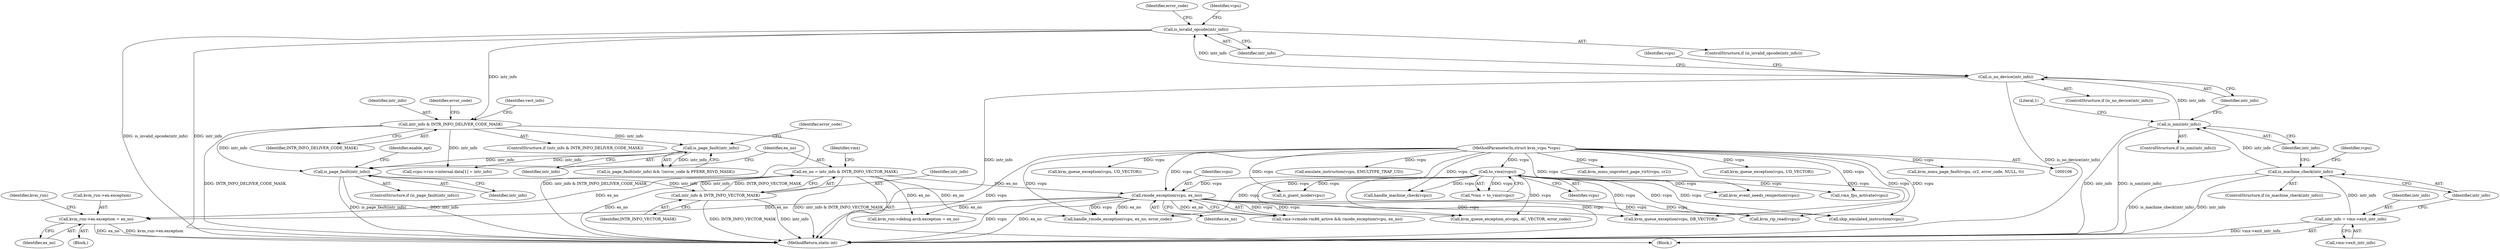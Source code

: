 digraph "0_linux_ef85b67385436ddc1998f45f1d6a210f935b3388@pointer" {
"1000437" [label="(Call,kvm_run->ex.exception = ex_no)"];
"1000307" [label="(Call,rmode_exception(vcpu, ex_no))"];
"1000112" [label="(Call,to_vmx(vcpu))"];
"1000107" [label="(MethodParameterIn,struct kvm_vcpu *vcpu)"];
"1000295" [label="(Call,ex_no = intr_info & INTR_INFO_VECTOR_MASK)"];
"1000297" [label="(Call,intr_info & INTR_INFO_VECTOR_MASK)"];
"1000270" [label="(Call,is_page_fault(intr_info))"];
"1000188" [label="(Call,intr_info & INTR_INFO_DELIVER_CODE_MASK)"];
"1000158" [label="(Call,is_invalid_opcode(intr_info))"];
"1000150" [label="(Call,is_no_device(intr_info))"];
"1000145" [label="(Call,is_nmi(intr_info))"];
"1000139" [label="(Call,is_machine_check(intr_info))"];
"1000133" [label="(Call,intr_info = vmx->exit_intr_info)"];
"1000202" [label="(Call,is_page_fault(intr_info))"];
"1000283" [label="(Call,kvm_event_needs_reinjection(vcpu))"];
"1000201" [label="(Call,is_page_fault(intr_info) && !(error_code & PFERR_RSVD_MASK))"];
"1000138" [label="(ControlStructure,if (is_machine_check(intr_info)))"];
"1000301" [label="(Call,vmx->rmode.vm86_active && rmode_exception(vcpu, ex_no))"];
"1000206" [label="(Identifier,error_code)"];
"1000153" [label="(Call,vmx_fpu_activate(vcpu))"];
"1000110" [label="(Call,*vmx = to_vmx(vcpu))"];
"1000185" [label="(Identifier,error_code)"];
"1000443" [label="(Identifier,ex_no)"];
"1000157" [label="(ControlStructure,if (is_invalid_opcode(intr_info)))"];
"1000151" [label="(Identifier,intr_info)"];
"1000187" [label="(ControlStructure,if (intr_info & INTR_INFO_DELIVER_CODE_MASK))"];
"1000179" [label="(Call,kvm_queue_exception(vcpu, UD_VECTOR))"];
"1000148" [label="(Literal,1)"];
"1000107" [label="(MethodParameterIn,struct kvm_vcpu *vcpu)"];
"1000438" [label="(Call,kvm_run->ex.exception)"];
"1000172" [label="(Call,emulate_instruction(vcpu, EMULTYPE_TRAP_UD))"];
"1000158" [label="(Call,is_invalid_opcode(intr_info))"];
"1000296" [label="(Identifier,ex_no)"];
"1000317" [label="(Block,)"];
"1000363" [label="(Call,kvm_queue_exception(vcpu, DB_VECTOR))"];
"1000319" [label="(Call,kvm_queue_exception_e(vcpu, AC_VECTOR, error_code))"];
"1000113" [label="(Identifier,vcpu)"];
"1000145" [label="(Call,is_nmi(intr_info))"];
"1000270" [label="(Call,is_page_fault(intr_info))"];
"1000112" [label="(Call,to_vmx(vcpu))"];
"1000299" [label="(Identifier,INTR_INFO_VECTOR_MASK)"];
"1000274" [label="(Identifier,enable_ept)"];
"1000146" [label="(Identifier,intr_info)"];
"1000298" [label="(Identifier,intr_info)"];
"1000245" [label="(Call,vcpu->run->internal.data[1] = intr_info)"];
"1000140" [label="(Identifier,intr_info)"];
"1000162" [label="(Call,is_guest_mode(vcpu))"];
"1000202" [label="(Call,is_page_fault(intr_info))"];
"1000271" [label="(Identifier,intr_info)"];
"1000308" [label="(Identifier,vcpu)"];
"1000198" [label="(Identifier,vect_info)"];
"1000437" [label="(Call,kvm_run->ex.exception = ex_no)"];
"1000407" [label="(Call,kvm_rip_read(vcpu))"];
"1000304" [label="(Identifier,vmx)"];
"1000135" [label="(Call,vmx->exit_intr_info)"];
"1000150" [label="(Call,is_no_device(intr_info))"];
"1000454" [label="(MethodReturn,static int)"];
"1000269" [label="(ControlStructure,if (is_page_fault(intr_info)))"];
"1000188" [label="(Call,intr_info & INTR_INFO_DELIVER_CODE_MASK)"];
"1000133" [label="(Call,intr_info = vmx->exit_intr_info)"];
"1000307" [label="(Call,rmode_exception(vcpu, ex_no))"];
"1000149" [label="(ControlStructure,if (is_no_device(intr_info)))"];
"1000311" [label="(Call,handle_rmode_exception(vcpu, ex_no, error_code))"];
"1000421" [label="(Call,kvm_run->debug.arch.exception = ex_no)"];
"1000142" [label="(Call,handle_machine_check(vcpu))"];
"1000159" [label="(Identifier,intr_info)"];
"1000144" [label="(ControlStructure,if (is_nmi(intr_info)))"];
"1000139" [label="(Call,is_machine_check(intr_info))"];
"1000285" [label="(Call,kvm_mmu_unprotect_page_virt(vcpu, cr2))"];
"1000163" [label="(Identifier,vcpu)"];
"1000154" [label="(Identifier,vcpu)"];
"1000108" [label="(Block,)"];
"1000203" [label="(Identifier,intr_info)"];
"1000361" [label="(Call,skip_emulated_instruction(vcpu))"];
"1000447" [label="(Identifier,kvm_run)"];
"1000297" [label="(Call,intr_info & INTR_INFO_VECTOR_MASK)"];
"1000165" [label="(Call,kvm_queue_exception(vcpu, UD_VECTOR))"];
"1000189" [label="(Identifier,intr_info)"];
"1000143" [label="(Identifier,vcpu)"];
"1000309" [label="(Identifier,ex_no)"];
"1000295" [label="(Call,ex_no = intr_info & INTR_INFO_VECTOR_MASK)"];
"1000190" [label="(Identifier,INTR_INFO_DELIVER_CODE_MASK)"];
"1000192" [label="(Identifier,error_code)"];
"1000134" [label="(Identifier,intr_info)"];
"1000289" [label="(Call,kvm_mmu_page_fault(vcpu, cr2, error_code, NULL, 0))"];
"1000437" -> "1000317"  [label="AST: "];
"1000437" -> "1000443"  [label="CFG: "];
"1000438" -> "1000437"  [label="AST: "];
"1000443" -> "1000437"  [label="AST: "];
"1000447" -> "1000437"  [label="CFG: "];
"1000437" -> "1000454"  [label="DDG: ex_no"];
"1000437" -> "1000454"  [label="DDG: kvm_run->ex.exception"];
"1000307" -> "1000437"  [label="DDG: ex_no"];
"1000295" -> "1000437"  [label="DDG: ex_no"];
"1000307" -> "1000301"  [label="AST: "];
"1000307" -> "1000309"  [label="CFG: "];
"1000308" -> "1000307"  [label="AST: "];
"1000309" -> "1000307"  [label="AST: "];
"1000301" -> "1000307"  [label="CFG: "];
"1000307" -> "1000454"  [label="DDG: ex_no"];
"1000307" -> "1000454"  [label="DDG: vcpu"];
"1000307" -> "1000301"  [label="DDG: vcpu"];
"1000307" -> "1000301"  [label="DDG: ex_no"];
"1000112" -> "1000307"  [label="DDG: vcpu"];
"1000107" -> "1000307"  [label="DDG: vcpu"];
"1000295" -> "1000307"  [label="DDG: ex_no"];
"1000307" -> "1000311"  [label="DDG: vcpu"];
"1000307" -> "1000311"  [label="DDG: ex_no"];
"1000307" -> "1000319"  [label="DDG: vcpu"];
"1000307" -> "1000361"  [label="DDG: vcpu"];
"1000307" -> "1000363"  [label="DDG: vcpu"];
"1000307" -> "1000407"  [label="DDG: vcpu"];
"1000307" -> "1000421"  [label="DDG: ex_no"];
"1000112" -> "1000110"  [label="AST: "];
"1000112" -> "1000113"  [label="CFG: "];
"1000113" -> "1000112"  [label="AST: "];
"1000110" -> "1000112"  [label="CFG: "];
"1000112" -> "1000454"  [label="DDG: vcpu"];
"1000112" -> "1000110"  [label="DDG: vcpu"];
"1000107" -> "1000112"  [label="DDG: vcpu"];
"1000112" -> "1000142"  [label="DDG: vcpu"];
"1000112" -> "1000153"  [label="DDG: vcpu"];
"1000112" -> "1000162"  [label="DDG: vcpu"];
"1000112" -> "1000283"  [label="DDG: vcpu"];
"1000112" -> "1000311"  [label="DDG: vcpu"];
"1000112" -> "1000319"  [label="DDG: vcpu"];
"1000112" -> "1000361"  [label="DDG: vcpu"];
"1000112" -> "1000363"  [label="DDG: vcpu"];
"1000112" -> "1000407"  [label="DDG: vcpu"];
"1000107" -> "1000106"  [label="AST: "];
"1000107" -> "1000454"  [label="DDG: vcpu"];
"1000107" -> "1000142"  [label="DDG: vcpu"];
"1000107" -> "1000153"  [label="DDG: vcpu"];
"1000107" -> "1000162"  [label="DDG: vcpu"];
"1000107" -> "1000165"  [label="DDG: vcpu"];
"1000107" -> "1000172"  [label="DDG: vcpu"];
"1000107" -> "1000179"  [label="DDG: vcpu"];
"1000107" -> "1000283"  [label="DDG: vcpu"];
"1000107" -> "1000285"  [label="DDG: vcpu"];
"1000107" -> "1000289"  [label="DDG: vcpu"];
"1000107" -> "1000311"  [label="DDG: vcpu"];
"1000107" -> "1000319"  [label="DDG: vcpu"];
"1000107" -> "1000361"  [label="DDG: vcpu"];
"1000107" -> "1000363"  [label="DDG: vcpu"];
"1000107" -> "1000407"  [label="DDG: vcpu"];
"1000295" -> "1000108"  [label="AST: "];
"1000295" -> "1000297"  [label="CFG: "];
"1000296" -> "1000295"  [label="AST: "];
"1000297" -> "1000295"  [label="AST: "];
"1000304" -> "1000295"  [label="CFG: "];
"1000295" -> "1000454"  [label="DDG: ex_no"];
"1000295" -> "1000454"  [label="DDG: intr_info & INTR_INFO_VECTOR_MASK"];
"1000297" -> "1000295"  [label="DDG: intr_info"];
"1000297" -> "1000295"  [label="DDG: INTR_INFO_VECTOR_MASK"];
"1000295" -> "1000311"  [label="DDG: ex_no"];
"1000295" -> "1000421"  [label="DDG: ex_no"];
"1000297" -> "1000299"  [label="CFG: "];
"1000298" -> "1000297"  [label="AST: "];
"1000299" -> "1000297"  [label="AST: "];
"1000297" -> "1000454"  [label="DDG: intr_info"];
"1000297" -> "1000454"  [label="DDG: INTR_INFO_VECTOR_MASK"];
"1000270" -> "1000297"  [label="DDG: intr_info"];
"1000270" -> "1000269"  [label="AST: "];
"1000270" -> "1000271"  [label="CFG: "];
"1000271" -> "1000270"  [label="AST: "];
"1000274" -> "1000270"  [label="CFG: "];
"1000296" -> "1000270"  [label="CFG: "];
"1000270" -> "1000454"  [label="DDG: is_page_fault(intr_info)"];
"1000270" -> "1000454"  [label="DDG: intr_info"];
"1000188" -> "1000270"  [label="DDG: intr_info"];
"1000202" -> "1000270"  [label="DDG: intr_info"];
"1000188" -> "1000187"  [label="AST: "];
"1000188" -> "1000190"  [label="CFG: "];
"1000189" -> "1000188"  [label="AST: "];
"1000190" -> "1000188"  [label="AST: "];
"1000192" -> "1000188"  [label="CFG: "];
"1000198" -> "1000188"  [label="CFG: "];
"1000188" -> "1000454"  [label="DDG: intr_info & INTR_INFO_DELIVER_CODE_MASK"];
"1000188" -> "1000454"  [label="DDG: INTR_INFO_DELIVER_CODE_MASK"];
"1000158" -> "1000188"  [label="DDG: intr_info"];
"1000188" -> "1000202"  [label="DDG: intr_info"];
"1000188" -> "1000245"  [label="DDG: intr_info"];
"1000158" -> "1000157"  [label="AST: "];
"1000158" -> "1000159"  [label="CFG: "];
"1000159" -> "1000158"  [label="AST: "];
"1000163" -> "1000158"  [label="CFG: "];
"1000185" -> "1000158"  [label="CFG: "];
"1000158" -> "1000454"  [label="DDG: intr_info"];
"1000158" -> "1000454"  [label="DDG: is_invalid_opcode(intr_info)"];
"1000150" -> "1000158"  [label="DDG: intr_info"];
"1000150" -> "1000149"  [label="AST: "];
"1000150" -> "1000151"  [label="CFG: "];
"1000151" -> "1000150"  [label="AST: "];
"1000154" -> "1000150"  [label="CFG: "];
"1000159" -> "1000150"  [label="CFG: "];
"1000150" -> "1000454"  [label="DDG: intr_info"];
"1000150" -> "1000454"  [label="DDG: is_no_device(intr_info)"];
"1000145" -> "1000150"  [label="DDG: intr_info"];
"1000145" -> "1000144"  [label="AST: "];
"1000145" -> "1000146"  [label="CFG: "];
"1000146" -> "1000145"  [label="AST: "];
"1000148" -> "1000145"  [label="CFG: "];
"1000151" -> "1000145"  [label="CFG: "];
"1000145" -> "1000454"  [label="DDG: is_nmi(intr_info)"];
"1000145" -> "1000454"  [label="DDG: intr_info"];
"1000139" -> "1000145"  [label="DDG: intr_info"];
"1000139" -> "1000138"  [label="AST: "];
"1000139" -> "1000140"  [label="CFG: "];
"1000140" -> "1000139"  [label="AST: "];
"1000143" -> "1000139"  [label="CFG: "];
"1000146" -> "1000139"  [label="CFG: "];
"1000139" -> "1000454"  [label="DDG: is_machine_check(intr_info)"];
"1000139" -> "1000454"  [label="DDG: intr_info"];
"1000133" -> "1000139"  [label="DDG: intr_info"];
"1000133" -> "1000108"  [label="AST: "];
"1000133" -> "1000135"  [label="CFG: "];
"1000134" -> "1000133"  [label="AST: "];
"1000135" -> "1000133"  [label="AST: "];
"1000140" -> "1000133"  [label="CFG: "];
"1000133" -> "1000454"  [label="DDG: vmx->exit_intr_info"];
"1000202" -> "1000201"  [label="AST: "];
"1000202" -> "1000203"  [label="CFG: "];
"1000203" -> "1000202"  [label="AST: "];
"1000206" -> "1000202"  [label="CFG: "];
"1000201" -> "1000202"  [label="CFG: "];
"1000202" -> "1000201"  [label="DDG: intr_info"];
"1000202" -> "1000245"  [label="DDG: intr_info"];
}
